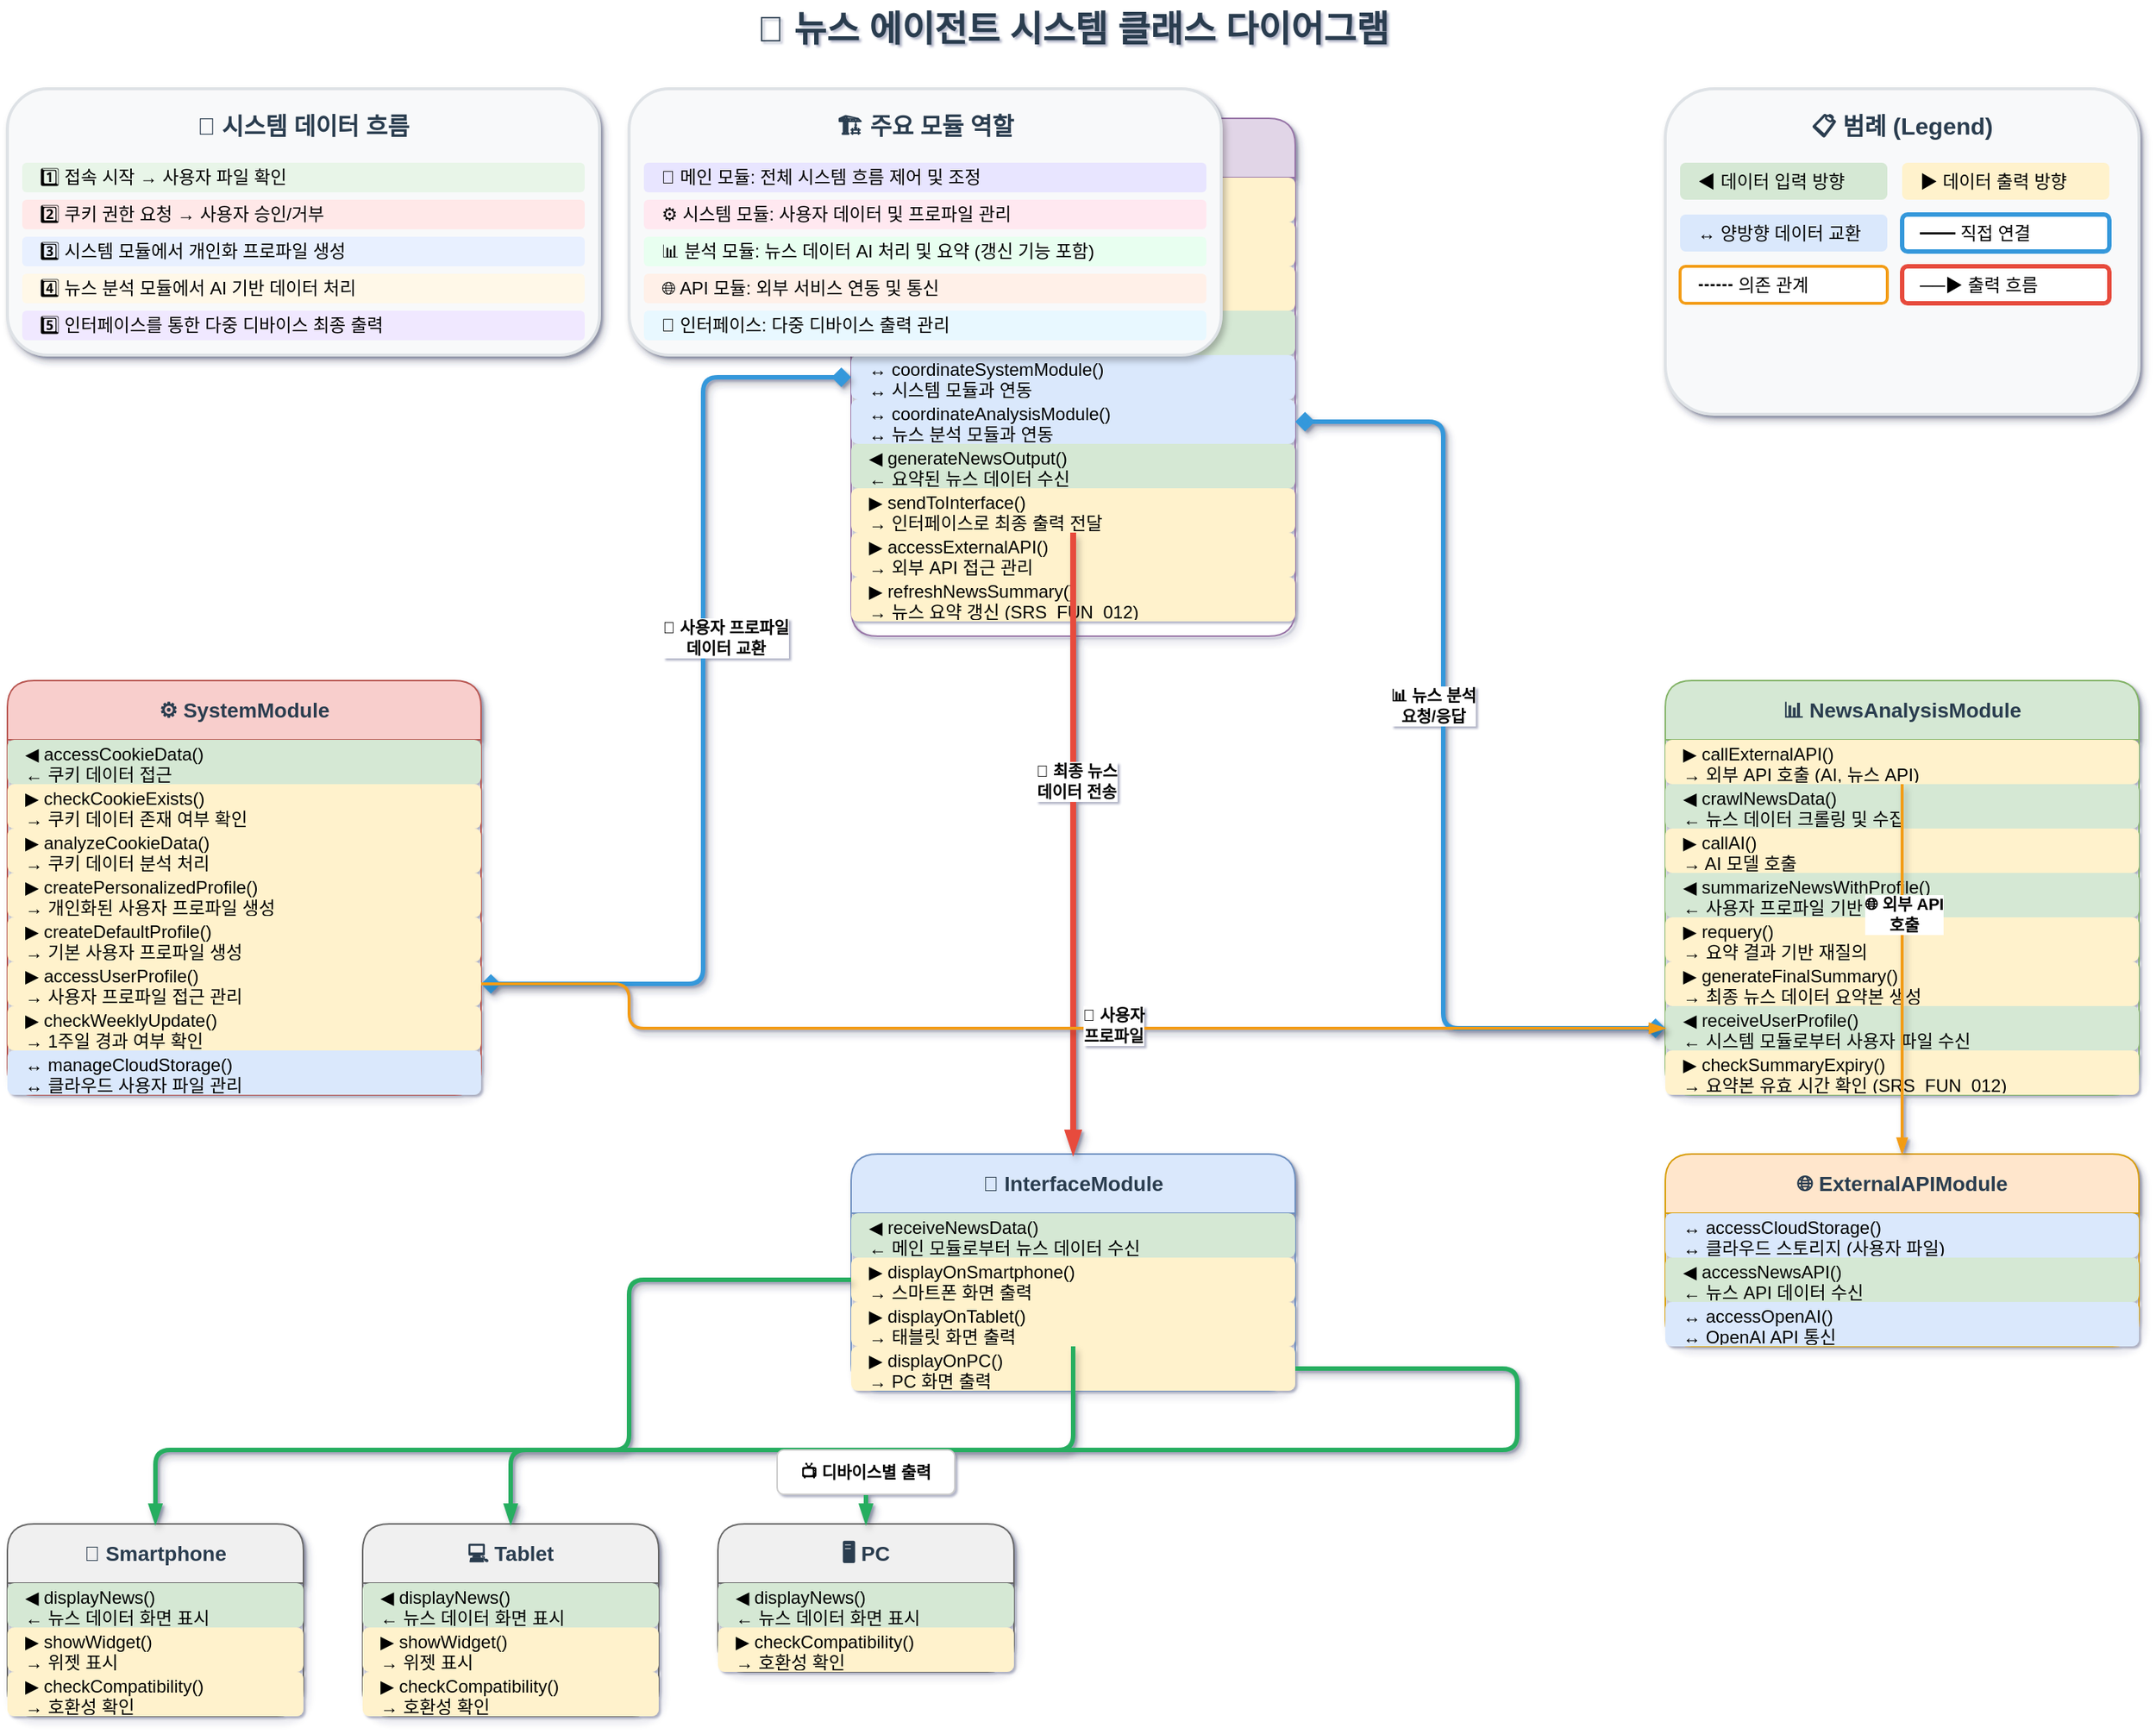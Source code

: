 <mxfile version="27.1.6">
  <diagram name="뉴스 에이전트 시스템" id="news-agent-system">
    <mxGraphModel dx="2200" dy="1400" grid="1" gridSize="10" guides="1" tooltips="1" connect="1" arrows="1" fold="1" page="1" pageScale="1" pageWidth="1600" pageHeight="1200" math="0" shadow="1">
      <root>
        <mxCell id="0" />
        <mxCell id="1" parent="0" />
        
        <!-- 제목 -->
        <mxCell id="title" value="📰 뉴스 에이전트 시스템 클래스 다이어그램" style="text;html=1;strokeColor=none;fillColor=none;align=center;verticalAlign=middle;whiteSpace=wrap;rounded=0;fontSize=24;fontStyle=1;fontColor=#2c3e50;" vertex="1" parent="1">
          <mxGeometry x="500" y="20" width="600" height="40" as="geometry" />
        </mxCell>

        <!-- 메인 모듈 (중앙) -->
        <mxCell id="main-module" value="🎯 NewsAgentMain" style="swimlane;fontStyle=1;childLayout=stackLayout;horizontal=1;startSize=40;horizontalStack=0;resizeParent=1;resizeParentMax=0;resizeLast=0;collapsible=0;marginBottom=0;whiteSpace=wrap;html=1;fillColor=#e1d5e7;strokeColor=#9673a6;fontSize=14;fontColor=#2c3e50;shadow=1;rounded=1;" vertex="1" parent="1">
          <mxGeometry x="650" y="100" width="300" height="350" as="geometry" />
        </mxCell>
        <mxCell id="main-1" value="▶ startApplication()&#10;   → 애플리케이션 시작" style="text;strokeColor=none;fillColor=#fff2cc;align=left;verticalAlign=middle;spacingLeft=10;spacingRight=4;overflow=hidden;points=[[0,0.5],[1,0.5]];portConstraint=eastwest;rotatable=0;whiteSpace=wrap;html=1;fontSize=12;rounded=1;strokeWidth=1;" vertex="1" parent="main-module">
          <mxGeometry y="40" width="300" height="30" as="geometry" />
        </mxCell>
        <mxCell id="main-2" value="▶ checkUserProfile()&#10;   → 사용자 프로파일 확인" style="text;strokeColor=none;fillColor=#fff2cc;align=left;verticalAlign=middle;spacingLeft=10;spacingRight=4;overflow=hidden;points=[[0,0.5],[1,0.5]];portConstraint=eastwest;rotatable=0;whiteSpace=wrap;html=1;fontSize=12;rounded=1;" vertex="1" parent="main-module">
          <mxGeometry y="70" width="300" height="30" as="geometry" />
        </mxCell>
        <mxCell id="main-3" value="▶ requestCookiePermission()&#10;   → 쿠키 사용 권한 요청" style="text;strokeColor=none;fillColor=#fff2cc;align=left;verticalAlign=middle;spacingLeft=10;spacingRight=4;overflow=hidden;points=[[0,0.5],[1,0.5]];portConstraint=eastwest;rotatable=0;whiteSpace=wrap;html=1;fontSize=12;rounded=1;" vertex="1" parent="main-module">
          <mxGeometry y="100" width="300" height="30" as="geometry" />
        </mxCell>
        <mxCell id="main-4" value="◀ validatePermission()&#10;   ← 사용자 승인/거부 응답" style="text;strokeColor=none;fillColor=#d5e8d4;align=left;verticalAlign=middle;spacingLeft=10;spacingRight=4;overflow=hidden;points=[[0,0.5],[1,0.5]];portConstraint=eastwest;rotatable=0;whiteSpace=wrap;html=1;fontSize=12;rounded=1;" vertex="1" parent="main-module">
          <mxGeometry y="130" width="300" height="30" as="geometry" />
        </mxCell>
        <mxCell id="main-5" value="↔ coordinateSystemModule()&#10;   ↔ 시스템 모듈과 연동" style="text;strokeColor=none;fillColor=#dae8fc;align=left;verticalAlign=middle;spacingLeft=10;spacingRight=4;overflow=hidden;points=[[0,0.5],[1,0.5]];portConstraint=eastwest;rotatable=0;whiteSpace=wrap;html=1;fontSize=12;rounded=1;" vertex="1" parent="main-module">
          <mxGeometry y="160" width="300" height="30" as="geometry" />
        </mxCell>
        <mxCell id="main-6" value="↔ coordinateAnalysisModule()&#10;   ↔ 뉴스 분석 모듈과 연동" style="text;strokeColor=none;fillColor=#dae8fc;align=left;verticalAlign=middle;spacingLeft=10;spacingRight=4;overflow=hidden;points=[[0,0.5],[1,0.5]];portConstraint=eastwest;rotatable=0;whiteSpace=wrap;html=1;fontSize=12;rounded=1;" vertex="1" parent="main-module">
          <mxGeometry y="190" width="300" height="30" as="geometry" />
        </mxCell>
        <mxCell id="main-7" value="◀ generateNewsOutput()&#10;   ← 요약된 뉴스 데이터 수신" style="text;strokeColor=none;fillColor=#d5e8d4;align=left;verticalAlign=middle;spacingLeft=10;spacingRight=4;overflow=hidden;points=[[0,0.5],[1,0.5]];portConstraint=eastwest;rotatable=0;whiteSpace=wrap;html=1;fontSize=12;rounded=1;" vertex="1" parent="main-module">
          <mxGeometry y="220" width="300" height="30" as="geometry" />
        </mxCell>
        <mxCell id="main-8" value="▶ sendToInterface()&#10;   → 인터페이스로 최종 출력 전달" style="text;strokeColor=none;fillColor=#fff2cc;align=left;verticalAlign=middle;spacingLeft=10;spacingRight=4;overflow=hidden;points=[[0,0.5],[1,0.5]];portConstraint=eastwest;rotatable=0;whiteSpace=wrap;html=1;fontSize=12;rounded=1;" vertex="1" parent="main-module">
          <mxGeometry y="250" width="300" height="30" as="geometry" />
        </mxCell>
        <mxCell id="main-9" value="▶ accessExternalAPI()&#10;   → 외부 API 접근 관리" style="text;strokeColor=none;fillColor=#fff2cc;align=left;verticalAlign=middle;spacingLeft=10;spacingRight=4;overflow=hidden;points=[[0,0.5],[1,0.5]];portConstraint=eastwest;rotatable=0;whiteSpace=wrap;html=1;fontSize=12;rounded=1;" vertex="1" parent="main-module">
          <mxGeometry y="280" width="300" height="30" as="geometry" />
        </mxCell>
        <mxCell id="main-10" value="▶ refreshNewsSummary()&#10;   → 뉴스 요약 갱신 (SRS_FUN_012)" style="text;strokeColor=none;fillColor=#fff2cc;align=left;verticalAlign=middle;spacingLeft=10;spacingRight=4;overflow=hidden;points=[[0,0.5],[1,0.5]];portConstraint=eastwest;rotatable=0;whiteSpace=wrap;html=1;fontSize=12;rounded=1;" vertex="1" parent="main-module">
          <mxGeometry y="310" width="300" height="30" as="geometry" />
        </mxCell>

        <!-- 시스템 모듈 (왼쪽) -->
        <mxCell id="system-module" value="⚙️ SystemModule" style="swimlane;fontStyle=1;childLayout=stackLayout;horizontal=1;startSize=40;horizontalStack=0;resizeParent=1;resizeParentMax=0;resizeLast=0;collapsible=0;marginBottom=0;whiteSpace=wrap;html=1;fillColor=#f8cecc;strokeColor=#b85450;fontSize=14;fontColor=#2c3e50;shadow=1;rounded=1;" vertex="1" parent="1">
          <mxGeometry x="80" y="480" width="320" height="280" as="geometry" />
        </mxCell>
        <mxCell id="system-1" value="◀ accessCookieData()&#10;   ← 쿠키 데이터 접근" style="text;strokeColor=none;fillColor=#d5e8d4;align=left;verticalAlign=middle;spacingLeft=10;spacingRight=4;overflow=hidden;points=[[0,0.5],[1,0.5]];portConstraint=eastwest;rotatable=0;whiteSpace=wrap;html=1;fontSize=12;rounded=1;" vertex="1" parent="system-module">
          <mxGeometry y="40" width="320" height="30" as="geometry" />
        </mxCell>
        <mxCell id="system-2" value="▶ checkCookieExists()&#10;   → 쿠키 데이터 존재 여부 확인" style="text;strokeColor=none;fillColor=#fff2cc;align=left;verticalAlign=middle;spacingLeft=10;spacingRight=4;overflow=hidden;points=[[0,0.5],[1,0.5]];portConstraint=eastwest;rotatable=0;whiteSpace=wrap;html=1;fontSize=12;rounded=1;" vertex="1" parent="system-module">
          <mxGeometry y="70" width="320" height="30" as="geometry" />
        </mxCell>
        <mxCell id="system-3" value="▶ analyzeCookieData()&#10;   → 쿠키 데이터 분석 처리" style="text;strokeColor=none;fillColor=#fff2cc;align=left;verticalAlign=middle;spacingLeft=10;spacingRight=4;overflow=hidden;points=[[0,0.5],[1,0.5]];portConstraint=eastwest;rotatable=0;whiteSpace=wrap;html=1;fontSize=12;rounded=1;" vertex="1" parent="system-module">
          <mxGeometry y="100" width="320" height="30" as="geometry" />
        </mxCell>
        <mxCell id="system-4" value="▶ createPersonalizedProfile()&#10;   → 개인화된 사용자 프로파일 생성" style="text;strokeColor=none;fillColor=#fff2cc;align=left;verticalAlign=middle;spacingLeft=10;spacingRight=4;overflow=hidden;points=[[0,0.5],[1,0.5]];portConstraint=eastwest;rotatable=0;whiteSpace=wrap;html=1;fontSize=12;rounded=1;" vertex="1" parent="system-module">
          <mxGeometry y="130" width="320" height="30" as="geometry" />
        </mxCell>
        <mxCell id="system-5" value="▶ createDefaultProfile()&#10;   → 기본 사용자 프로파일 생성" style="text;strokeColor=none;fillColor=#fff2cc;align=left;verticalAlign=middle;spacingLeft=10;spacingRight=4;overflow=hidden;points=[[0,0.5],[1,0.5]];portConstraint=eastwest;rotatable=0;whiteSpace=wrap;html=1;fontSize=12;rounded=1;" vertex="1" parent="system-module">
          <mxGeometry y="160" width="320" height="30" as="geometry" />
        </mxCell>
        <mxCell id="system-6" value="▶ accessUserProfile()&#10;   → 사용자 프로파일 접근 관리" style="text;strokeColor=none;fillColor=#fff2cc;align=left;verticalAlign=middle;spacingLeft=10;spacingRight=4;overflow=hidden;points=[[0,0.5],[1,0.5]];portConstraint=eastwest;rotatable=0;whiteSpace=wrap;html=1;fontSize=12;rounded=1;" vertex="1" parent="system-module">
          <mxGeometry y="190" width="320" height="30" as="geometry" />
        </mxCell>
        <mxCell id="system-7" value="▶ checkWeeklyUpdate()&#10;   → 1주일 경과 여부 확인" style="text;strokeColor=none;fillColor=#fff2cc;align=left;verticalAlign=middle;spacingLeft=10;spacingRight=4;overflow=hidden;points=[[0,0.5],[1,0.5]];portConstraint=eastwest;rotatable=0;whiteSpace=wrap;html=1;fontSize=12;rounded=1;" vertex="1" parent="system-module">
          <mxGeometry y="220" width="320" height="30" as="geometry" />
        </mxCell>
        <mxCell id="system-8" value="↔ manageCloudStorage()&#10;   ↔ 클라우드 사용자 파일 관리" style="text;strokeColor=none;fillColor=#dae8fc;align=left;verticalAlign=middle;spacingLeft=10;spacingRight=4;overflow=hidden;points=[[0,0.5],[1,0.5]];portConstraint=eastwest;rotatable=0;whiteSpace=wrap;html=1;fontSize=12;rounded=1;" vertex="1" parent="system-module">
          <mxGeometry y="250" width="320" height="30" as="geometry" />
        </mxCell>

        <!-- 뉴스 분석 모듈 (오른쪽) -->
        <mxCell id="analysis-module" value="📊 NewsAnalysisModule" style="swimlane;fontStyle=1;childLayout=stackLayout;horizontal=1;startSize=40;horizontalStack=0;resizeParent=1;resizeParentMax=0;resizeLast=0;collapsible=0;marginBottom=0;whiteSpace=wrap;html=1;fillColor=#d5e8d4;strokeColor=#82b366;fontSize=14;fontColor=#2c3e50;shadow=1;rounded=1;" vertex="1" parent="1">
          <mxGeometry x="1200" y="480" width="320" height="280" as="geometry" />
        </mxCell>
        <mxCell id="analysis-1" value="▶ callExternalAPI()&#10;   → 외부 API 호출 (AI, 뉴스 API)" style="text;strokeColor=none;fillColor=#fff2cc;align=left;verticalAlign=middle;spacingLeft=10;spacingRight=4;overflow=hidden;points=[[0,0.5],[1,0.5]];portConstraint=eastwest;rotatable=0;whiteSpace=wrap;html=1;fontSize=12;rounded=1;" vertex="1" parent="analysis-module">
          <mxGeometry y="40" width="320" height="30" as="geometry" />
        </mxCell>
        <mxCell id="analysis-2" value="◀ crawlNewsData()&#10;   ← 뉴스 데이터 크롤링 및 수집" style="text;strokeColor=none;fillColor=#d5e8d4;align=left;verticalAlign=middle;spacingLeft=10;spacingRight=4;overflow=hidden;points=[[0,0.5],[1,0.5]];portConstraint=eastwest;rotatable=0;whiteSpace=wrap;html=1;fontSize=12;rounded=1;" vertex="1" parent="analysis-module">
          <mxGeometry y="70" width="320" height="30" as="geometry" />
        </mxCell>
        <mxCell id="analysis-3" value="▶ callAI()&#10;   → AI 모델 호출" style="text;strokeColor=none;fillColor=#fff2cc;align=left;verticalAlign=middle;spacingLeft=10;spacingRight=4;overflow=hidden;points=[[0,0.5],[1,0.5]];portConstraint=eastwest;rotatable=0;whiteSpace=wrap;html=1;fontSize=12;rounded=1;" vertex="1" parent="analysis-module">
          <mxGeometry y="100" width="320" height="30" as="geometry" />
        </mxCell>
        <mxCell id="analysis-4" value="◀ summarizeNewsWithProfile()&#10;   ← 사용자 프로파일 기반 뉴스 요약" style="text;strokeColor=none;fillColor=#d5e8d4;align=left;verticalAlign=middle;spacingLeft=10;spacingRight=4;overflow=hidden;points=[[0,0.5],[1,0.5]];portConstraint=eastwest;rotatable=0;whiteSpace=wrap;html=1;fontSize=12;rounded=1;" vertex="1" parent="analysis-module">
          <mxGeometry y="130" width="320" height="30" as="geometry" />
        </mxCell>
        <mxCell id="analysis-5" value="▶ requery()&#10;   → 요약 결과 기반 재질의" style="text;strokeColor=none;fillColor=#fff2cc;align=left;verticalAlign=middle;spacingLeft=10;spacingRight=4;overflow=hidden;points=[[0,0.5],[1,0.5]];portConstraint=eastwest;rotatable=0;whiteSpace=wrap;html=1;fontSize=12;rounded=1;" vertex="1" parent="analysis-module">
          <mxGeometry y="160" width="320" height="30" as="geometry" />
        </mxCell>
        <mxCell id="analysis-6" value="▶ generateFinalSummary()&#10;   → 최종 뉴스 데이터 요약본 생성" style="text;strokeColor=none;fillColor=#fff2cc;align=left;verticalAlign=middle;spacingLeft=10;spacingRight=4;overflow=hidden;points=[[0,0.5],[1,0.5]];portConstraint=eastwest;rotatable=0;whiteSpace=wrap;html=1;fontSize=12;rounded=1;" vertex="1" parent="analysis-module">
          <mxGeometry y="190" width="320" height="30" as="geometry" />
        </mxCell>
        <mxCell id="analysis-7" value="◀ receiveUserProfile()&#10;   ← 시스템 모듈로부터 사용자 파일 수신" style="text;strokeColor=none;fillColor=#d5e8d4;align=left;verticalAlign=middle;spacingLeft=10;spacingRight=4;overflow=hidden;points=[[0,0.5],[1,0.5]];portConstraint=eastwest;rotatable=0;whiteSpace=wrap;html=1;fontSize=12;rounded=1;" vertex="1" parent="analysis-module">
          <mxGeometry y="220" width="320" height="30" as="geometry" />
        </mxCell>
        <mxCell id="analysis-8" value="▶ checkSummaryExpiry()&#10;   → 요약본 유효 시간 확인 (SRS_FUN_012)" style="text;strokeColor=none;fillColor=#fff2cc;align=left;verticalAlign=middle;spacingLeft=10;spacingRight=4;overflow=hidden;points=[[0,0.5],[1,0.5]];portConstraint=eastwest;rotatable=0;whiteSpace=wrap;html=1;fontSize=12;rounded=1;" vertex="1" parent="analysis-module">
          <mxGeometry y="250" width="320" height="30" as="geometry" />
        </mxCell>

        <!-- 외부 API 모듈 (오른쪽 아래) -->
        <mxCell id="api-module" value="🌐 ExternalAPIModule" style="swimlane;fontStyle=1;childLayout=stackLayout;horizontal=1;startSize=40;horizontalStack=0;resizeParent=1;resizeParentMax=0;resizeLast=0;collapsible=0;marginBottom=0;whiteSpace=wrap;html=1;fillColor=#ffe6cc;strokeColor=#d79b00;fontSize=14;fontColor=#2c3e50;shadow=1;rounded=1;" vertex="1" parent="1">
          <mxGeometry x="1200" y="800" width="320" height="130" as="geometry" />
        </mxCell>
        <mxCell id="api-1" value="↔ accessCloudStorage()&#10;   ↔ 클라우드 스토리지 (사용자 파일)" style="text;strokeColor=none;fillColor=#dae8fc;align=left;verticalAlign=middle;spacingLeft=10;spacingRight=4;overflow=hidden;points=[[0,0.5],[1,0.5]];portConstraint=eastwest;rotatable=0;whiteSpace=wrap;html=1;fontSize=12;rounded=1;" vertex="1" parent="api-module">
          <mxGeometry y="40" width="320" height="30" as="geometry" />
        </mxCell>
        <mxCell id="api-2" value="◀ accessNewsAPI()&#10;   ← 뉴스 API 데이터 수신" style="text;strokeColor=none;fillColor=#d5e8d4;align=left;verticalAlign=middle;spacingLeft=10;spacingRight=4;overflow=hidden;points=[[0,0.5],[1,0.5]];portConstraint=eastwest;rotatable=0;whiteSpace=wrap;html=1;fontSize=12;rounded=1;" vertex="1" parent="api-module">
          <mxGeometry y="70" width="320" height="30" as="geometry" />
        </mxCell>
        <mxCell id="api-3" value="↔ accessOpenAI()&#10;   ↔ OpenAI API 통신" style="text;strokeColor=none;fillColor=#dae8fc;align=left;verticalAlign=middle;spacingLeft=10;spacingRight=4;overflow=hidden;points=[[0,0.5],[1,0.5]];portConstraint=eastwest;rotatable=0;whiteSpace=wrap;html=1;fontSize=12;rounded=1;" vertex="1" parent="api-module">
          <mxGeometry y="100" width="320" height="30" as="geometry" />
        </mxCell>

        <!-- 인터페이스 모듈 (중앙 아래) -->
        <mxCell id="interface-module" value="📱 InterfaceModule" style="swimlane;fontStyle=1;childLayout=stackLayout;horizontal=1;startSize=40;horizontalStack=0;resizeParent=1;resizeParentMax=0;resizeLast=0;collapsible=0;marginBottom=0;whiteSpace=wrap;html=1;fillColor=#dae8fc;strokeColor=#6c8ebf;fontSize=14;fontColor=#2c3e50;shadow=1;rounded=1;" vertex="1" parent="1">
          <mxGeometry x="650" y="800" width="300" height="160" as="geometry" />
        </mxCell>
        <mxCell id="interface-1" value="◀ receiveNewsData()&#10;   ← 메인 모듈로부터 뉴스 데이터 수신" style="text;strokeColor=none;fillColor=#d5e8d4;align=left;verticalAlign=middle;spacingLeft=10;spacingRight=4;overflow=hidden;points=[[0,0.5],[1,0.5]];portConstraint=eastwest;rotatable=0;whiteSpace=wrap;html=1;fontSize=12;rounded=1;" vertex="1" parent="interface-module">
          <mxGeometry y="40" width="300" height="30" as="geometry" />
        </mxCell>
        <mxCell id="interface-2" value="▶ displayOnSmartphone()&#10;   → 스마트폰 화면 출력" style="text;strokeColor=none;fillColor=#fff2cc;align=left;verticalAlign=middle;spacingLeft=10;spacingRight=4;overflow=hidden;points=[[0,0.5],[1,0.5]];portConstraint=eastwest;rotatable=0;whiteSpace=wrap;html=1;fontSize=12;rounded=1;" vertex="1" parent="interface-module">
          <mxGeometry y="70" width="300" height="30" as="geometry" />
        </mxCell>
        <mxCell id="interface-3" value="▶ displayOnTablet()&#10;   → 태블릿 화면 출력" style="text;strokeColor=none;fillColor=#fff2cc;align=left;verticalAlign=middle;spacingLeft=10;spacingRight=4;overflow=hidden;points=[[0,0.5],[1,0.5]];portConstraint=eastwest;rotatable=0;whiteSpace=wrap;html=1;fontSize=12;rounded=1;" vertex="1" parent="interface-module">
          <mxGeometry y="100" width="300" height="30" as="geometry" />
        </mxCell>
        <mxCell id="interface-4" value="▶ displayOnPC()&#10;   → PC 화면 출력" style="text;strokeColor=none;fillColor=#fff2cc;align=left;verticalAlign=middle;spacingLeft=10;spacingRight=4;overflow=hidden;points=[[0,0.5],[1,0.5]];portConstraint=eastwest;rotatable=0;whiteSpace=wrap;html=1;fontSize=12;rounded=1;" vertex="1" parent="interface-module">
          <mxGeometry y="130" width="300" height="30" as="geometry" />
        </mxCell>

        <!-- 디바이스 클래스들 (하단) -->
        <mxCell id="smartphone-class" value="📱 Smartphone" style="swimlane;fontStyle=1;childLayout=stackLayout;horizontal=1;startSize=40;horizontalStack=0;resizeParent=1;resizeParentMax=0;resizeLast=0;collapsible=0;marginBottom=0;whiteSpace=wrap;html=1;fillColor=#f0f0f0;strokeColor=#666666;fontSize=14;fontColor=#2c3e50;shadow=1;rounded=1;" vertex="1" parent="1">
          <mxGeometry x="80" y="1050" width="200" height="130" as="geometry" />
        </mxCell>
        <mxCell id="smartphone-1" value="◀ displayNews()&#10;   ← 뉴스 데이터 화면 표시" style="text;strokeColor=none;fillColor=#d5e8d4;align=left;verticalAlign=middle;spacingLeft=10;spacingRight=4;overflow=hidden;points=[[0,0.5],[1,0.5]];portConstraint=eastwest;rotatable=0;whiteSpace=wrap;html=1;fontSize=12;rounded=1;" vertex="1" parent="smartphone-class">
          <mxGeometry y="40" width="200" height="30" as="geometry" />
        </mxCell>
        <mxCell id="smartphone-2" value="▶ showWidget()&#10;   → 위젯 표시" style="text;strokeColor=none;fillColor=#fff2cc;align=left;verticalAlign=middle;spacingLeft=10;spacingRight=4;overflow=hidden;points=[[0,0.5],[1,0.5]];portConstraint=eastwest;rotatable=0;whiteSpace=wrap;html=1;fontSize=12;rounded=1;" vertex="1" parent="smartphone-class">
          <mxGeometry y="70" width="200" height="30" as="geometry" />
        </mxCell>
        <mxCell id="smartphone-3" value="▶ checkCompatibility()&#10;   → 호환성 확인" style="text;strokeColor=none;fillColor=#fff2cc;align=left;verticalAlign=middle;spacingLeft=10;spacingRight=4;overflow=hidden;points=[[0,0.5],[1,0.5]];portConstraint=eastwest;rotatable=0;whiteSpace=wrap;html=1;fontSize=12;rounded=1;" vertex="1" parent="smartphone-class">
          <mxGeometry y="100" width="200" height="30" as="geometry" />
        </mxCell>

        <mxCell id="tablet-class" value="💻 Tablet" style="swimlane;fontStyle=1;childLayout=stackLayout;horizontal=1;startSize=40;horizontalStack=0;resizeParent=1;resizeParentMax=0;resizeLast=0;collapsible=0;marginBottom=0;whiteSpace=wrap;html=1;fillColor=#f0f0f0;strokeColor=#666666;fontSize=14;fontColor=#2c3e50;shadow=1;rounded=1;" vertex="1" parent="1">
          <mxGeometry x="320" y="1050" width="200" height="130" as="geometry" />
        </mxCell>
        <mxCell id="tablet-1" value="◀ displayNews()&#10;   ← 뉴스 데이터 화면 표시" style="text;strokeColor=none;fillColor=#d5e8d4;align=left;verticalAlign=middle;spacingLeft=10;spacingRight=4;overflow=hidden;points=[[0,0.5],[1,0.5]];portConstraint=eastwest;rotatable=0;whiteSpace=wrap;html=1;fontSize=12;rounded=1;" vertex="1" parent="tablet-class">
          <mxGeometry y="40" width="200" height="30" as="geometry" />
        </mxCell>
        <mxCell id="tablet-2" value="▶ showWidget()&#10;   → 위젯 표시" style="text;strokeColor=none;fillColor=#fff2cc;align=left;verticalAlign=middle;spacingLeft=10;spacingRight=4;overflow=hidden;points=[[0,0.5],[1,0.5]];portConstraint=eastwest;rotatable=0;whiteSpace=wrap;html=1;fontSize=12;rounded=1;" vertex="1" parent="tablet-class">
          <mxGeometry y="70" width="200" height="30" as="geometry" />
        </mxCell>
        <mxCell id="tablet-3" value="▶ checkCompatibility()&#10;   → 호환성 확인" style="text;strokeColor=none;fillColor=#fff2cc;align=left;verticalAlign=middle;spacingLeft=10;spacingRight=4;overflow=hidden;points=[[0,0.5],[1,0.5]];portConstraint=eastwest;rotatable=0;whiteSpace=wrap;html=1;fontSize=12;rounded=1;" vertex="1" parent="tablet-class">
          <mxGeometry y="100" width="200" height="30" as="geometry" />
        </mxCell>

        <mxCell id="pc-class" value="🖥️ PC" style="swimlane;fontStyle=1;childLayout=stackLayout;horizontal=1;startSize=40;horizontalStack=0;resizeParent=1;resizeParentMax=0;resizeLast=0;collapsible=0;marginBottom=0;whiteSpace=wrap;html=1;fillColor=#f0f0f0;strokeColor=#666666;fontSize=14;fontColor=#2c3e50;shadow=1;rounded=1;" vertex="1" parent="1">
          <mxGeometry x="560" y="1050" width="200" height="100" as="geometry" />
        </mxCell>
        <mxCell id="pc-1" value="◀ displayNews()&#10;   ← 뉴스 데이터 화면 표시" style="text;strokeColor=none;fillColor=#d5e8d4;align=left;verticalAlign=middle;spacingLeft=10;spacingRight=4;overflow=hidden;points=[[0,0.5],[1,0.5]];portConstraint=eastwest;rotatable=0;whiteSpace=wrap;html=1;fontSize=12;rounded=1;" vertex="1" parent="pc-class">
          <mxGeometry y="40" width="200" height="30" as="geometry" />
        </mxCell>
        <mxCell id="pc-2" value="▶ checkCompatibility()&#10;   → 호환성 확인" style="text;strokeColor=none;fillColor=#fff2cc;align=left;verticalAlign=middle;spacingLeft=10;spacingRight=4;overflow=hidden;points=[[0,0.5],[1,0.5]];portConstraint=eastwest;rotatable=0;whiteSpace=wrap;html=1;fontSize=12;rounded=1;" vertex="1" parent="pc-class">
          <mxGeometry y="70" width="200" height="30" as="geometry" />
        </mxCell>

        <!-- 연결선들 -->
        
        <!-- 메인 → 시스템 (양방향 연결) -->
        <mxCell id="main-to-system" style="edgeStyle=orthogonalEdgeStyle;rounded=1;orthogonalLoop=1;jettySize=auto;html=1;exitX=0;exitY=0.5;exitDx=0;exitDy=0;entryX=1;entryY=0.5;entryDx=0;entryDy=0;strokeWidth=3;strokeColor=#3498db;startArrow=diamond;startFill=1;endArrow=diamond;endFill=1;shadow=1;" edge="1" parent="1" source="main-5" target="system-6">
          <mxGeometry relative="1" as="geometry">
            <Array as="points">
              <mxPoint x="550" y="275" />
              <mxPoint x="550" y="685" />
            </Array>
          </mxGeometry>
        </mxCell>
        <mxCell id="main-to-system-label" value="🔄 사용자 프로파일&#10;데이터 교환" style="edgeLabel;html=1;align=center;verticalAlign=middle;resizable=0;points=[];fontSize=11;fontStyle=1;fillColor=#ffffff;strokeColor=#cccccc;rounded=1;" vertex="1" connectable="0" parent="main-to-system">
          <mxGeometry x="-0.15" y="5" relative="1" as="geometry">
            <mxPoint x="10" y="-5" as="offset" />
          </mxGeometry>
        </mxCell>

        <!-- 메인 → 뉴스 분석 (양방향 연결) -->
        <mxCell id="main-to-analysis" style="edgeStyle=orthogonalEdgeStyle;rounded=1;orthogonalLoop=1;jettySize=auto;html=1;exitX=1;exitY=0.5;exitDx=0;exitDy=0;entryX=0;entryY=0.5;entryDx=0;entryDy=0;strokeWidth=3;strokeColor=#3498db;startArrow=diamond;startFill=1;endArrow=diamond;endFill=1;shadow=1;" edge="1" parent="1" source="main-6" target="analysis-7">
          <mxGeometry relative="1" as="geometry">
            <Array as="points">
              <mxPoint x="1050" y="305" />
              <mxPoint x="1050" y="715" />
            </Array>
          </mxGeometry>
        </mxCell>
        <mxCell id="main-to-analysis-label" value="📊 뉴스 분석&#10;요청/응답" style="edgeLabel;html=1;align=center;verticalAlign=middle;resizable=0;points=[];fontSize=11;fontStyle=1;fillColor=#ffffff;strokeColor=#cccccc;rounded=1;" vertex="1" connectable="0" parent="main-to-analysis">
          <mxGeometry x="-0.1" y="3" relative="1" as="geometry">
            <mxPoint x="-10" y="-5" as="offset" />
          </mxGeometry>
        </mxCell>

        <!-- 메인 → 인터페이스 (단방향 출력) -->
        <mxCell id="main-to-interface" style="edgeStyle=orthogonalEdgeStyle;rounded=1;orthogonalLoop=1;jettySize=auto;html=1;exitX=0.5;exitY=1;exitDx=0;exitDy=0;entryX=0.5;entryY=0;entryDx=0;entryDy=0;strokeWidth=4;strokeColor=#e74c3c;endArrow=blockThin;endFill=1;shadow=1;" edge="1" parent="1" source="main-8" target="interface-module">
          <mxGeometry relative="1" as="geometry" />
        </mxCell>
        <mxCell id="main-to-interface-label" value="📰 최종 뉴스&#10;데이터 전송" style="edgeLabel;html=1;align=center;verticalAlign=middle;resizable=0;points=[];fontSize=11;fontStyle=1;fillColor=#ffffff;strokeColor=#cccccc;rounded=1;" vertex="1" connectable="0" parent="main-to-interface">
          <mxGeometry x="-0.2" y="2" relative="1" as="geometry">
            <mxPoint as="offset" />
          </mxGeometry>
        </mxCell>

        <!-- 시스템 → 뉴스 분석 (프로파일 전달) -->
        <mxCell id="system-to-analysis" style="edgeStyle=orthogonalEdgeStyle;rounded=1;orthogonalLoop=1;jettySize=auto;html=1;exitX=1;exitY=0.5;exitDx=0;exitDy=0;entryX=0;entryY=0.5;entryDx=0;entryDy=0;strokeWidth=2;strokeColor=#f39c12;endArrow=blockThin;endFill=1;strokeDashArray=8 8;shadow=1;" edge="1" parent="1" source="system-6" target="analysis-7">
          <mxGeometry relative="1" as="geometry">
            <Array as="points">
              <mxPoint x="500" y="685" />
              <mxPoint x="500" y="715" />
            </Array>
          </mxGeometry>
        </mxCell>
        <mxCell id="system-to-analysis-label" value="👤 사용자&#10;프로파일" style="edgeLabel;html=1;align=center;verticalAlign=middle;resizable=0;points=[];fontSize=11;fontStyle=1;fillColor=#ffffff;strokeColor=#cccccc;rounded=1;" vertex="1" connectable="0" parent="system-to-analysis">
          <mxGeometry x="0.1" y="2" relative="1" as="geometry">
            <mxPoint as="offset" />
          </mxGeometry>
        </mxCell>

        <!-- 뉴스 분석 → 외부 API -->
        <mxCell id="analysis-to-api" style="edgeStyle=orthogonalEdgeStyle;rounded=1;orthogonalLoop=1;jettySize=auto;html=1;exitX=0.5;exitY=1;exitDx=0;exitDy=0;entryX=0.5;entryY=0;entryDx=0;entryDy=0;strokeWidth=2;strokeColor=#f39c12;endArrow=blockThin;endFill=1;strokeDashArray=8 8;shadow=1;" edge="1" parent="1" source="analysis-1" target="api-module">
          <mxGeometry relative="1" as="geometry" />
        </mxCell>
        <mxCell id="analysis-to-api-label" value="🌐 외부 API&#10;호출" style="edgeLabel;html=1;align=center;verticalAlign=middle;resizable=0;points=[];fontSize=11;fontStyle=1;fillColor=#ffffff;strokeColor=#cccccc;rounded=1;" vertex="1" connectable="0" parent="analysis-to-api">
          <mxGeometry x="-0.3" y="1" relative="1" as="geometry">
            <mxPoint as="offset" />
          </mxGeometry>
        </mxCell>

        <!-- 인터페이스 → 디바이스들 -->
        <mxCell id="interface-to-smartphone" style="edgeStyle=orthogonalEdgeStyle;rounded=1;orthogonalLoop=1;jettySize=auto;html=1;exitX=0;exitY=0.5;exitDx=0;exitDy=0;entryX=0.5;entryY=0;entryDx=0;entryDy=0;strokeWidth=3;strokeColor=#27ae60;endArrow=blockThin;endFill=1;shadow=1;" edge="1" parent="1" source="interface-2" target="smartphone-class">
          <mxGeometry relative="1" as="geometry">
            <Array as="points">
              <mxPoint x="500" y="885" />
              <mxPoint x="500" y="1000" />
              <mxPoint x="180" y="1000" />
            </Array>
          </mxGeometry>
        </mxCell>

        <mxCell id="interface-to-tablet" style="edgeStyle=orthogonalEdgeStyle;rounded=1;orthogonalLoop=1;jettySize=auto;html=1;exitX=0.5;exitY=1;exitDx=0;exitDy=0;entryX=0.5;entryY=0;entryDx=0;entryDy=0;strokeWidth=3;strokeColor=#27ae60;endArrow=blockThin;endFill=1;shadow=1;" edge="1" parent="1" source="interface-3" target="tablet-class">
          <mxGeometry relative="1" as="geometry">
            <Array as="points">
              <mxPoint x="800" y="1000" />
              <mxPoint x="420" y="1000" />
            </Array>
          </mxGeometry>
        </mxCell>

        <mxCell id="interface-to-pc" style="edgeStyle=orthogonalEdgeStyle;rounded=1;orthogonalLoop=1;jettySize=auto;html=1;exitX=1;exitY=0.5;exitDx=0;exitDy=0;entryX=0.5;entryY=0;entryDx=0;entryDy=0;strokeWidth=3;strokeColor=#27ae60;endArrow=blockThin;endFill=1;shadow=1;" edge="1" parent="1" source="interface-4" target="pc-class">
          <mxGeometry relative="1" as="geometry">
            <Array as="points">
              <mxPoint x="1100" y="945" />
              <mxPoint x="1100" y="1000" />
              <mxPoint x="660" y="1000" />
            </Array>
          </mxGeometry>
        </mxCell>

        <mxCell id="device-output-label" value="📺 디바이스별 출력" style="text;html=1;strokeColor=#cccccc;fillColor=#ffffff;align=center;verticalAlign=middle;whiteSpace=wrap;rounded=1;fontSize=11;fontStyle=1;" vertex="1" parent="1">
          <mxGeometry x="600" y="1000" width="120" height="30" as="geometry" />
        </mxCell>

        <!-- 범례 박스 -->
        <mxCell id="legend-box" value="" style="rounded=1;whiteSpace=wrap;html=1;fillColor=#f8f9fa;strokeColor=#dee2e6;strokeWidth=2;shadow=1;" vertex="1" parent="1">
          <mxGeometry x="1200" y="80" width="320" height="220" as="geometry" />
        </mxCell>
        <mxCell id="legend-title" value="📋 범례 (Legend)" style="text;html=1;strokeColor=none;fillColor=none;align=center;verticalAlign=middle;whiteSpace=wrap;rounded=0;fontSize=16;fontStyle=1;fontColor=#2c3e50;" vertex="1" parent="1">
          <mxGeometry x="1200" y="90" width="320" height="30" as="geometry" />
        </mxCell>
        
        <!-- 색상 범례 -->
        <mxCell id="legend-input" value="◀ 데이터 입력 방향" style="text;html=1;strokeColor=none;fillColor=#d5e8d4;align=left;verticalAlign=middle;whiteSpace=wrap;rounded=1;fontSize=12;spacingLeft=10;" vertex="1" parent="1">
          <mxGeometry x="1210" y="130" width="140" height="25" as="geometry" />
        </mxCell>
        <mxCell id="legend-output" value="▶ 데이터 출력 방향" style="text;html=1;strokeColor=none;fillColor=#fff2cc;align=left;verticalAlign=middle;whiteSpace=wrap;rounded=1;fontSize=12;spacingLeft=10;" vertex="1" parent="1">
          <mxGeometry x="1360" y="130" width="140" height="25" as="geometry" />
        </mxCell>
        <mxCell id="legend-bidirectional" value="↔ 양방향 데이터 교환" style="text;html=1;strokeColor=none;fillColor=#dae8fc;align=left;verticalAlign=middle;whiteSpace=wrap;rounded=1;fontSize=12;spacingLeft=10;" vertex="1" parent="1">
          <mxGeometry x="1210" y="165" width="140" height="25" as="geometry" />
        </mxCell>
        
        <!-- 연결선 범례 -->
        <mxCell id="legend-direct" value="━━ 직접 연결" style="text;html=1;strokeColor=#3498db;fillColor=#ffffff;align=left;verticalAlign=middle;whiteSpace=wrap;rounded=1;fontSize=12;spacingLeft=10;strokeWidth=3;" vertex="1" parent="1">
          <mxGeometry x="1360" y="165" width="140" height="25" as="geometry" />
        </mxCell>
        <mxCell id="legend-dependency" value="┅┅ 의존 관계" style="text;html=1;strokeColor=#f39c12;fillColor=#ffffff;align=left;verticalAlign=middle;whiteSpace=wrap;rounded=1;fontSize=12;spacingLeft=10;strokeWidth=2;strokeDashArray=8 8;" vertex="1" parent="1">
          <mxGeometry x="1210" y="200" width="140" height="25" as="geometry" />
        </mxCell>
        <mxCell id="legend-output-line" value="──▶ 출력 흐름" style="text;html=1;strokeColor=#e74c3c;fillColor=#ffffff;align=left;verticalAlign=middle;whiteSpace=wrap;rounded=1;fontSize=12;spacingLeft=10;strokeWidth=3;" vertex="1" parent="1">
          <mxGeometry x="1360" y="200" width="140" height="25" as="geometry" />
        </mxCell>

        <!-- 데이터 흐름 설명 박스 -->
        <mxCell id="flow-box" value="" style="rounded=1;whiteSpace=wrap;html=1;fillColor=#f8f9fa;strokeColor=#dee2e6;strokeWidth=2;shadow=1;" vertex="1" parent="1">
          <mxGeometry x="80" y="80" width="400" height="180" as="geometry" />
        </mxCell>
        <mxCell id="flow-title" value="🔄 시스템 데이터 흐름" style="text;html=1;strokeColor=none;fillColor=none;align=center;verticalAlign=middle;whiteSpace=wrap;rounded=0;fontSize=16;fontStyle=1;fontColor=#2c3e50;" vertex="1" parent="1">
          <mxGeometry x="80" y="90" width="400" height="30" as="geometry" />
        </mxCell>
        <mxCell id="flow-step1" value="1️⃣ 접속 시작 → 사용자 파일 확인" style="text;html=1;strokeColor=none;fillColor=#e8f5e8;align=left;verticalAlign=middle;whiteSpace=wrap;rounded=1;fontSize=12;spacingLeft=10;" vertex="1" parent="1">
          <mxGeometry x="90" y="130" width="380" height="20" as="geometry" />
        </mxCell>
        <mxCell id="flow-step2" value="2️⃣ 쿠키 권한 요청 → 사용자 승인/거부" style="text;html=1;strokeColor=none;fillColor=#ffe8e8;align=left;verticalAlign=middle;whiteSpace=wrap;rounded=1;fontSize=12;spacingLeft=10;" vertex="1" parent="1">
          <mxGeometry x="90" y="155" width="380" height="20" as="geometry" />
        </mxCell>
        <mxCell id="flow-step3" value="3️⃣ 시스템 모듈에서 개인화 프로파일 생성" style="text;html=1;strokeColor=none;fillColor=#e8f0ff;align=left;verticalAlign=middle;whiteSpace=wrap;rounded=1;fontSize=12;spacingLeft=10;" vertex="1" parent="1">
          <mxGeometry x="90" y="180" width="380" height="20" as="geometry" />
        </mxCell>
        <mxCell id="flow-step4" value="4️⃣ 뉴스 분석 모듈에서 AI 기반 데이터 처리" style="text;html=1;strokeColor=none;fillColor=#fff8e8;align=left;verticalAlign=middle;whiteSpace=wrap;rounded=1;fontSize=12;spacingLeft=10;" vertex="1" parent="1">
          <mxGeometry x="90" y="205" width="380" height="20" as="geometry" />
        </mxCell>
        <mxCell id="flow-step5" value="5️⃣ 인터페이스를 통한 다중 디바이스 최종 출력" style="text;html=1;strokeColor=none;fillColor=#f0e8ff;align=left;verticalAlign=middle;whiteSpace=wrap;rounded=1;fontSize=12;spacingLeft=10;" vertex="1" parent="1">
          <mxGeometry x="90" y="230" width="380" height="20" as="geometry" />
        </mxCell>

        <!-- 모듈 역할 설명 박스 -->
        <mxCell id="modules-box" value="" style="rounded=1;whiteSpace=wrap;html=1;fillColor=#f8f9fa;strokeColor=#dee2e6;strokeWidth=2;shadow=1;" vertex="1" parent="1">
          <mxGeometry x="500" y="80" width="400" height="180" as="geometry" />
        </mxCell>
        <mxCell id="modules-title" value="🏗️ 주요 모듈 역할" style="text;html=1;strokeColor=none;fillColor=none;align=center;verticalAlign=middle;whiteSpace=wrap;rounded=0;fontSize=16;fontStyle=1;fontColor=#2c3e50;" vertex="1" parent="1">
          <mxGeometry x="500" y="90" width="400" height="30" as="geometry" />
        </mxCell>
        <mxCell id="modules-main" value="🎯 메인 모듈: 전체 시스템 흐름 제어 및 조정" style="text;html=1;strokeColor=none;fillColor=#e8e5ff;align=left;verticalAlign=middle;whiteSpace=wrap;rounded=1;fontSize=12;spacingLeft=10;" vertex="1" parent="1">
          <mxGeometry x="510" y="130" width="380" height="20" as="geometry" />
        </mxCell>
        <mxCell id="modules-system" value="⚙️ 시스템 모듈: 사용자 데이터 및 프로파일 관리" style="text;html=1;strokeColor=none;fillColor=#ffe8f0;align=left;verticalAlign=middle;whiteSpace=wrap;rounded=1;fontSize=12;spacingLeft=10;" vertex="1" parent="1">
          <mxGeometry x="510" y="155" width="380" height="20" as="geometry" />
        </mxCell>
        <mxCell id="modules-analysis" value="📊 분석 모듈: 뉴스 데이터 AI 처리 및 요약 (갱신 기능 포함)" style="text;html=1;strokeColor=none;fillColor=#e8fff0;align=left;verticalAlign=middle;whiteSpace=wrap;rounded=1;fontSize=12;spacingLeft=10;" vertex="1" parent="1">
          <mxGeometry x="510" y="180" width="380" height="20" as="geometry" />
        </mxCell>
        <mxCell id="modules-api" value="🌐 API 모듈: 외부 서비스 연동 및 통신" style="text;html=1;strokeColor=none;fillColor=#fff0e8;align=left;verticalAlign=middle;whiteSpace=wrap;rounded=1;fontSize=12;spacingLeft=10;" vertex="1" parent="1">
          <mxGeometry x="510" y="205" width="380" height="20" as="geometry" />
        </mxCell>
        <mxCell id="modules-interface" value="📱 인터페이스: 다중 디바이스 출력 관리" style="text;html=1;strokeColor=none;fillColor=#e8f8ff;align=left;verticalAlign=middle;whiteSpace=wrap;rounded=1;fontSize=12;spacingLeft=10;" vertex="1" parent="1">
          <mxGeometry x="510" y="230" width="380" height="20" as="geometry" />
        </mxCell>

      </root>
    </mxGraphModel>
  </diagram>
</mxfile>